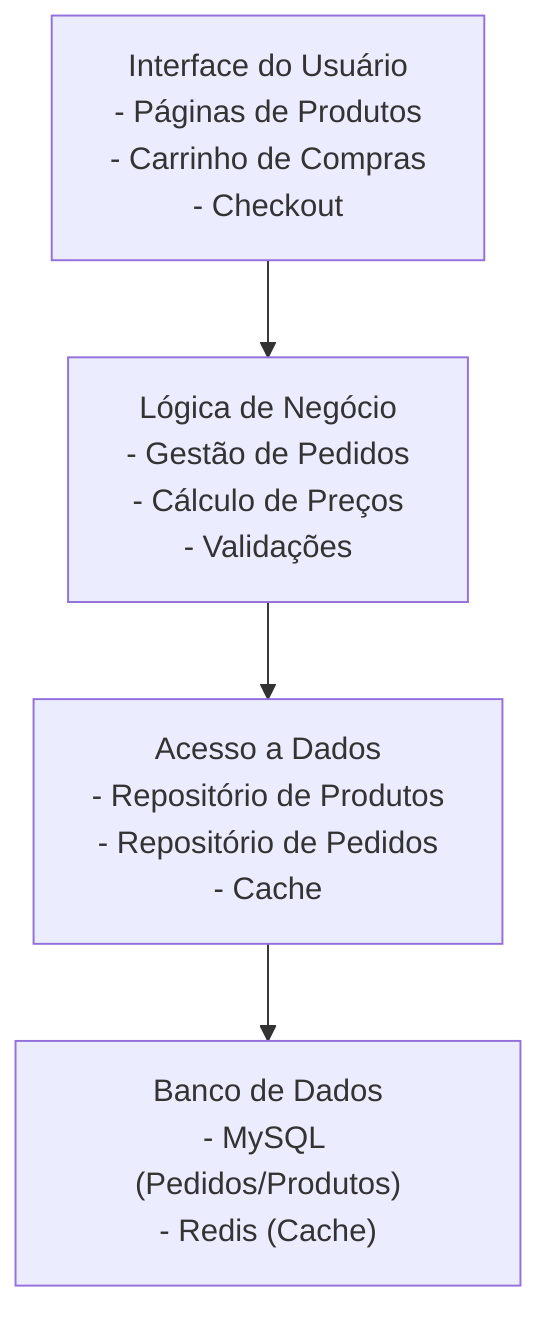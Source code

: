 graph TD
    UI["Interface do Usuário<br/>- Páginas de Produtos<br/>- Carrinho de Compras<br/>- Checkout"]
    BL["Lógica de Negócio<br/>- Gestão de Pedidos<br/>- Cálculo de Preços<br/>- Validações"]
    DAL["Acesso a Dados<br/>- Repositório de Produtos<br/>- Repositório de Pedidos<br/>- Cache"]
    DB["Banco de Dados<br/>- MySQL (Pedidos/Produtos)<br/>- Redis (Cache)"]
    
    UI --> BL
    BL --> DAL
    DAL --> DB